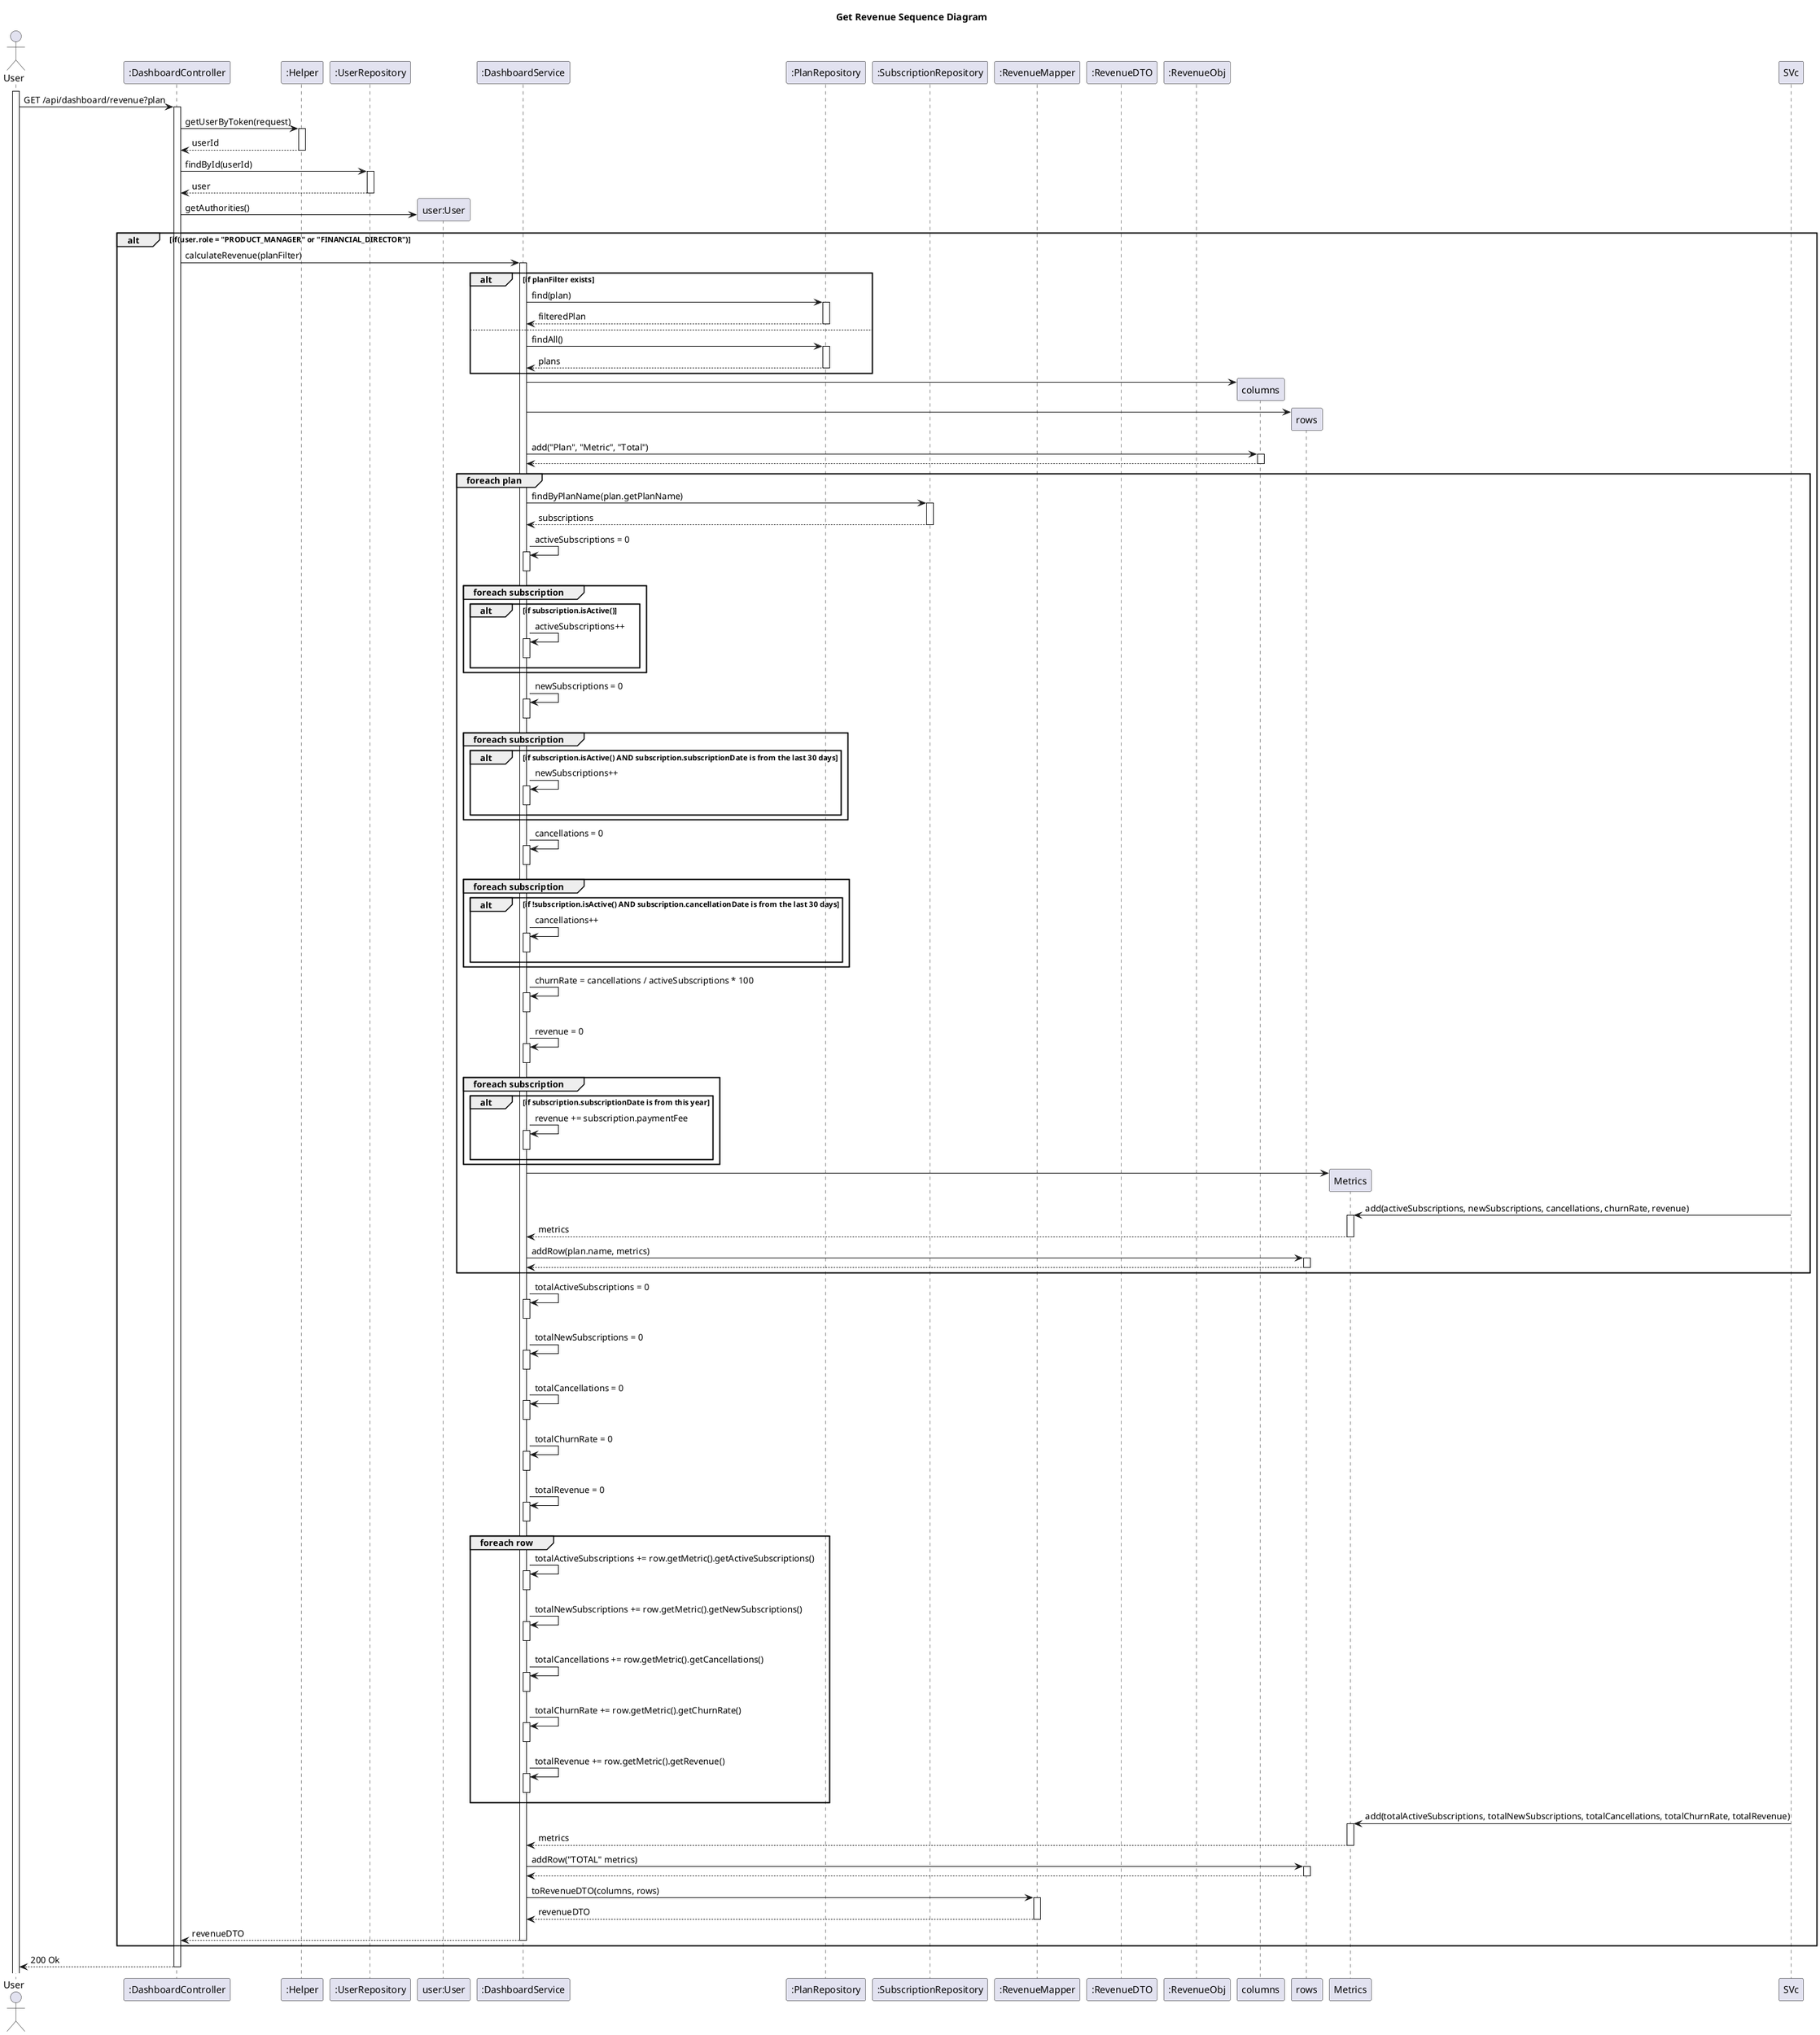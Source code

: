 @startuml
'https://plantuml.com/sequence-diagram

title Get Revenue Sequence Diagram

autoactivate on

actor "User" as User
participant ":DashboardController" as Ctrl
participant ":Helper" as Helper
participant ":UserRepository" as userRepo
participant "user:User" as user
participant ":DashboardService" as Svc
participant ":PlanRepository" as planRepo
participant ":SubscriptionRepository" as subRepo
participant ":RevenueMapper" as mapper
participant ":RevenueDTO" as dto
participant ":RevenueObj" as revenue


activate User



User -> Ctrl: GET /api/dashboard/revenue?plan
Ctrl -> Helper: getUserByToken(request)
Helper --> Ctrl: userId
Ctrl -> userRepo: findById(userId)
userRepo --> Ctrl: user
Ctrl -> user**: getAuthorities()

alt if(user.role = "PRODUCT_MANAGER" or "FINANCIAL_DIRECTOR")
    Ctrl -> Svc: calculateRevenue(planFilter)
    alt if planFilter exists
    Svc -> planRepo: find(plan)
    planRepo --> Svc: filteredPlan
    else
    Svc -> planRepo: findAll()
    planRepo --> Svc: plans
    end if

    Svc -> columns**
    Svc -> rows**
    Svc -> columns: add("Plan", "Metric", "Total")
    columns --> Svc
    deactivate columns

    group foreach plan
        Svc -> subRepo: findByPlanName(plan.getPlanName)
        subRepo --> Svc: subscriptions

        Svc -> Svc: activeSubscriptions = 0
        deactivate

        group foreach subscription
                alt if subscription.isActive()
                Svc -> Svc: activeSubscriptions++
                deactivate
                end if
        end

        Svc -> Svc: newSubscriptions = 0
        deactivate

        group foreach subscription
                alt if subscription.isActive() AND subscription.subscriptionDate is from the last 30 days
                Svc -> Svc: newSubscriptions++
                deactivate
                end if
        end

        Svc -> Svc: cancellations = 0
        deactivate

        group foreach subscription
                alt if !subscription.isActive() AND subscription.cancellationDate is from the last 30 days
                Svc -> Svc: cancellations++
                deactivate
                end if
        end


        Svc -> Svc: churnRate = cancellations / activeSubscriptions * 100
        deactivate

        Svc -> Svc: revenue = 0
        deactivate

        group foreach subscription
            alt if subscription.subscriptionDate is from this year
                Svc -> Svc: revenue += subscription.paymentFee
                deactivate
            end if
        end

        Svc -> Metrics**
        SVc -> Metrics: add(activeSubscriptions, newSubscriptions, cancellations, churnRate, revenue)
        Metrics --> Svc: metrics

        Svc -> rows: addRow(plan.name, metrics)
        rows --> Svc
    end

    Svc -> Svc: totalActiveSubscriptions = 0
            deactivate
            Svc -> Svc: totalNewSubscriptions = 0
            deactivate
            Svc -> Svc: totalCancellations = 0
            deactivate
            Svc -> Svc: totalChurnRate = 0
            deactivate
            Svc -> Svc: totalRevenue = 0
            deactivate

            group foreach row
                Svc -> Svc: totalActiveSubscriptions += row.getMetric().getActiveSubscriptions()
                deactivate
                Svc -> Svc: totalNewSubscriptions += row.getMetric().getNewSubscriptions()
                deactivate
                Svc -> Svc: totalCancellations += row.getMetric().getCancellations()
                deactivate
                Svc -> Svc: totalChurnRate += row.getMetric().getChurnRate()
                deactivate
                Svc -> Svc: totalRevenue += row.getMetric().getRevenue()
                deactivate
            end

            SVc -> Metrics: add(totalActiveSubscriptions, totalNewSubscriptions, totalCancellations, totalChurnRate, totalRevenue)
            Metrics --> Svc: metrics

            Svc -> rows: addRow("TOTAL" metrics)
            rows --> Svc

    Svc -> mapper: toRevenueDTO(columns, rows)
    mapper --> Svc: revenueDTO
    Svc --> Ctrl: revenueDTO
end
Ctrl --> User: 200 Ok


@enduml